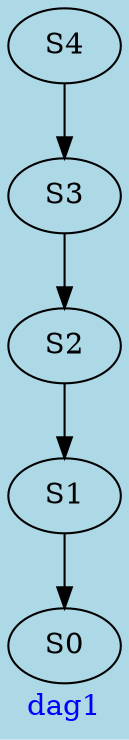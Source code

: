 digraph G{
graph [ label = "dag1" , fontcolor = "blue" , bgcolor = "lightblue" ];
S0;
S1;
S2;
S3;
S4;
S1->S0;
S2->S1;
S3->S2;
S4->S3;
}
